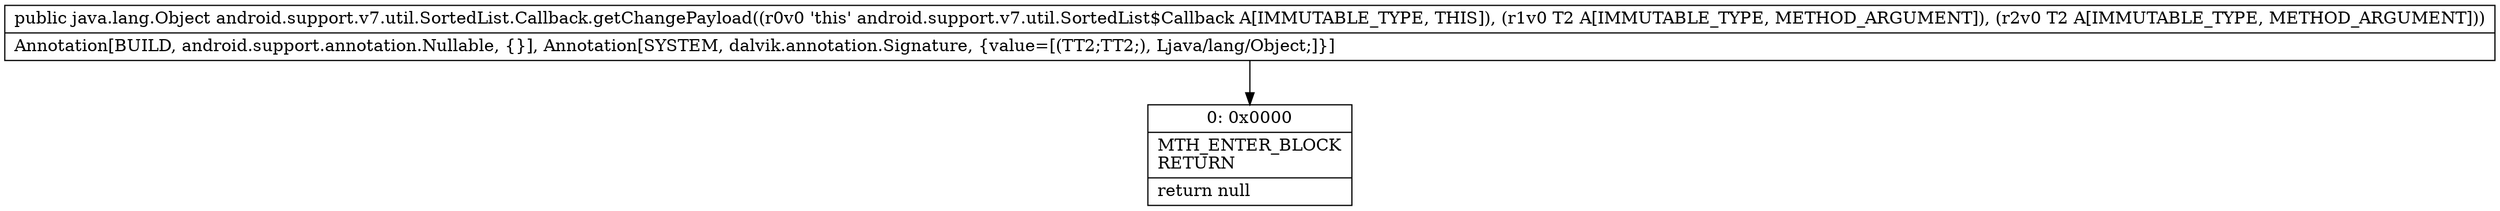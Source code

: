 digraph "CFG forandroid.support.v7.util.SortedList.Callback.getChangePayload(Ljava\/lang\/Object;Ljava\/lang\/Object;)Ljava\/lang\/Object;" {
Node_0 [shape=record,label="{0\:\ 0x0000|MTH_ENTER_BLOCK\lRETURN\l|return null\l}"];
MethodNode[shape=record,label="{public java.lang.Object android.support.v7.util.SortedList.Callback.getChangePayload((r0v0 'this' android.support.v7.util.SortedList$Callback A[IMMUTABLE_TYPE, THIS]), (r1v0 T2 A[IMMUTABLE_TYPE, METHOD_ARGUMENT]), (r2v0 T2 A[IMMUTABLE_TYPE, METHOD_ARGUMENT]))  | Annotation[BUILD, android.support.annotation.Nullable, \{\}], Annotation[SYSTEM, dalvik.annotation.Signature, \{value=[(TT2;TT2;), Ljava\/lang\/Object;]\}]\l}"];
MethodNode -> Node_0;
}

